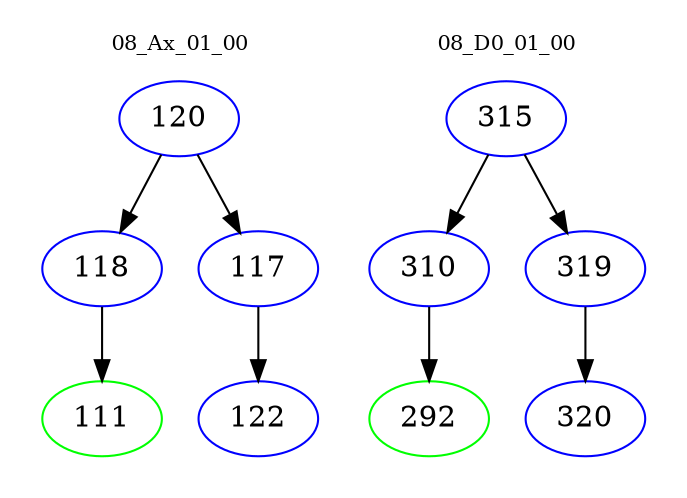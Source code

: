 digraph{
subgraph cluster_0 {
color = white
label = "08_Ax_01_00";
fontsize=10;
T0_120 [label="120", color="blue"]
T0_120 -> T0_118 [color="black"]
T0_118 [label="118", color="blue"]
T0_118 -> T0_111 [color="black"]
T0_111 [label="111", color="green"]
T0_120 -> T0_117 [color="black"]
T0_117 [label="117", color="blue"]
T0_117 -> T0_122 [color="black"]
T0_122 [label="122", color="blue"]
}
subgraph cluster_1 {
color = white
label = "08_D0_01_00";
fontsize=10;
T1_315 [label="315", color="blue"]
T1_315 -> T1_310 [color="black"]
T1_310 [label="310", color="blue"]
T1_310 -> T1_292 [color="black"]
T1_292 [label="292", color="green"]
T1_315 -> T1_319 [color="black"]
T1_319 [label="319", color="blue"]
T1_319 -> T1_320 [color="black"]
T1_320 [label="320", color="blue"]
}
}
